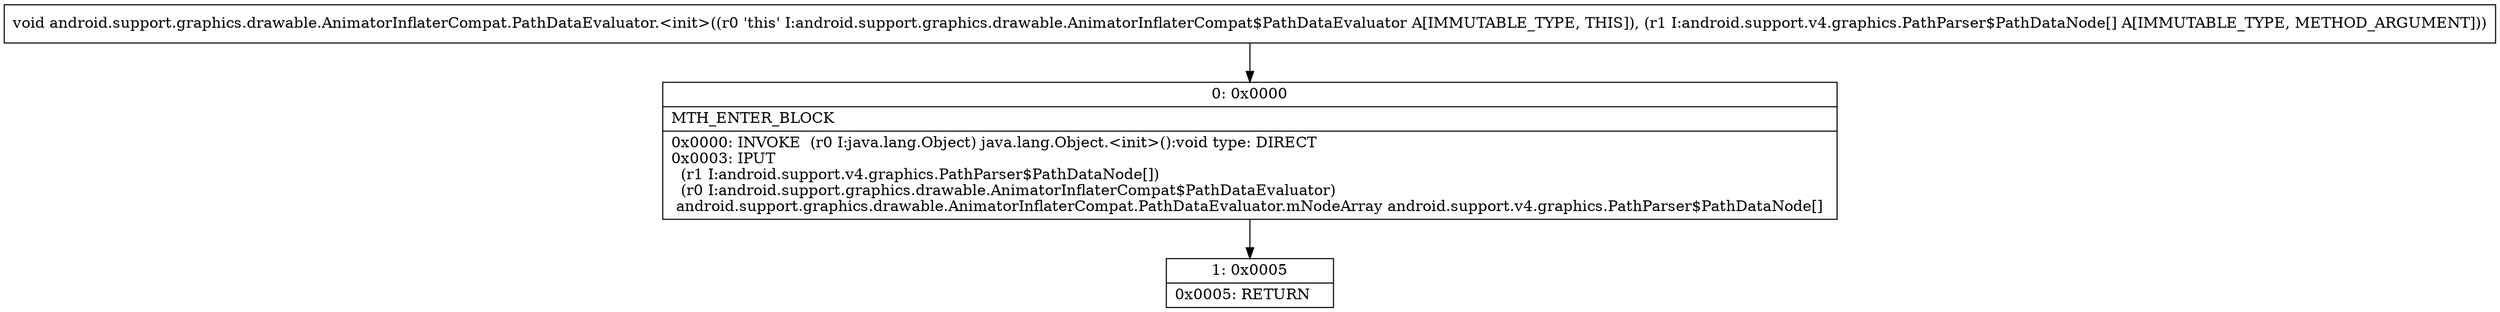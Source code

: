digraph "CFG forandroid.support.graphics.drawable.AnimatorInflaterCompat.PathDataEvaluator.\<init\>([Landroid\/support\/v4\/graphics\/PathParser$PathDataNode;)V" {
Node_0 [shape=record,label="{0\:\ 0x0000|MTH_ENTER_BLOCK\l|0x0000: INVOKE  (r0 I:java.lang.Object) java.lang.Object.\<init\>():void type: DIRECT \l0x0003: IPUT  \l  (r1 I:android.support.v4.graphics.PathParser$PathDataNode[])\l  (r0 I:android.support.graphics.drawable.AnimatorInflaterCompat$PathDataEvaluator)\l android.support.graphics.drawable.AnimatorInflaterCompat.PathDataEvaluator.mNodeArray android.support.v4.graphics.PathParser$PathDataNode[] \l}"];
Node_1 [shape=record,label="{1\:\ 0x0005|0x0005: RETURN   \l}"];
MethodNode[shape=record,label="{void android.support.graphics.drawable.AnimatorInflaterCompat.PathDataEvaluator.\<init\>((r0 'this' I:android.support.graphics.drawable.AnimatorInflaterCompat$PathDataEvaluator A[IMMUTABLE_TYPE, THIS]), (r1 I:android.support.v4.graphics.PathParser$PathDataNode[] A[IMMUTABLE_TYPE, METHOD_ARGUMENT])) }"];
MethodNode -> Node_0;
Node_0 -> Node_1;
}

